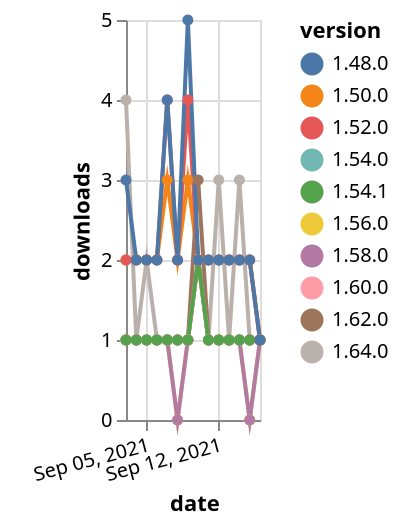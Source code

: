 {"$schema": "https://vega.github.io/schema/vega-lite/v5.json", "description": "A simple bar chart with embedded data.", "data": {"values": [{"date": "2021-09-03", "total": 191, "delta": 1, "version": "1.56.0"}, {"date": "2021-09-04", "total": 192, "delta": 1, "version": "1.56.0"}, {"date": "2021-09-05", "total": 193, "delta": 1, "version": "1.56.0"}, {"date": "2021-09-06", "total": 194, "delta": 1, "version": "1.56.0"}, {"date": "2021-09-07", "total": 195, "delta": 1, "version": "1.56.0"}, {"date": "2021-09-08", "total": 195, "delta": 0, "version": "1.56.0"}, {"date": "2021-09-09", "total": 196, "delta": 1, "version": "1.56.0"}, {"date": "2021-09-10", "total": 198, "delta": 2, "version": "1.56.0"}, {"date": "2021-09-11", "total": 199, "delta": 1, "version": "1.56.0"}, {"date": "2021-09-12", "total": 200, "delta": 1, "version": "1.56.0"}, {"date": "2021-09-13", "total": 201, "delta": 1, "version": "1.56.0"}, {"date": "2021-09-14", "total": 202, "delta": 1, "version": "1.56.0"}, {"date": "2021-09-15", "total": 202, "delta": 0, "version": "1.56.0"}, {"date": "2021-09-16", "total": 203, "delta": 1, "version": "1.56.0"}, {"date": "2021-09-03", "total": 129, "delta": 4, "version": "1.64.0"}, {"date": "2021-09-04", "total": 130, "delta": 1, "version": "1.64.0"}, {"date": "2021-09-05", "total": 132, "delta": 2, "version": "1.64.0"}, {"date": "2021-09-06", "total": 133, "delta": 1, "version": "1.64.0"}, {"date": "2021-09-07", "total": 134, "delta": 1, "version": "1.64.0"}, {"date": "2021-09-08", "total": 135, "delta": 1, "version": "1.64.0"}, {"date": "2021-09-09", "total": 136, "delta": 1, "version": "1.64.0"}, {"date": "2021-09-10", "total": 138, "delta": 2, "version": "1.64.0"}, {"date": "2021-09-11", "total": 139, "delta": 1, "version": "1.64.0"}, {"date": "2021-09-12", "total": 142, "delta": 3, "version": "1.64.0"}, {"date": "2021-09-13", "total": 143, "delta": 1, "version": "1.64.0"}, {"date": "2021-09-14", "total": 146, "delta": 3, "version": "1.64.0"}, {"date": "2021-09-15", "total": 147, "delta": 1, "version": "1.64.0"}, {"date": "2021-09-16", "total": 148, "delta": 1, "version": "1.64.0"}, {"date": "2021-09-03", "total": 230, "delta": 1, "version": "1.54.0"}, {"date": "2021-09-04", "total": 231, "delta": 1, "version": "1.54.0"}, {"date": "2021-09-05", "total": 232, "delta": 1, "version": "1.54.0"}, {"date": "2021-09-06", "total": 233, "delta": 1, "version": "1.54.0"}, {"date": "2021-09-07", "total": 234, "delta": 1, "version": "1.54.0"}, {"date": "2021-09-08", "total": 235, "delta": 1, "version": "1.54.0"}, {"date": "2021-09-09", "total": 236, "delta": 1, "version": "1.54.0"}, {"date": "2021-09-10", "total": 238, "delta": 2, "version": "1.54.0"}, {"date": "2021-09-11", "total": 239, "delta": 1, "version": "1.54.0"}, {"date": "2021-09-12", "total": 240, "delta": 1, "version": "1.54.0"}, {"date": "2021-09-13", "total": 241, "delta": 1, "version": "1.54.0"}, {"date": "2021-09-14", "total": 242, "delta": 1, "version": "1.54.0"}, {"date": "2021-09-15", "total": 243, "delta": 1, "version": "1.54.0"}, {"date": "2021-09-16", "total": 244, "delta": 1, "version": "1.54.0"}, {"date": "2021-09-03", "total": 181, "delta": 1, "version": "1.58.0"}, {"date": "2021-09-04", "total": 182, "delta": 1, "version": "1.58.0"}, {"date": "2021-09-05", "total": 183, "delta": 1, "version": "1.58.0"}, {"date": "2021-09-06", "total": 184, "delta": 1, "version": "1.58.0"}, {"date": "2021-09-07", "total": 185, "delta": 1, "version": "1.58.0"}, {"date": "2021-09-08", "total": 185, "delta": 0, "version": "1.58.0"}, {"date": "2021-09-09", "total": 186, "delta": 1, "version": "1.58.0"}, {"date": "2021-09-10", "total": 188, "delta": 2, "version": "1.58.0"}, {"date": "2021-09-11", "total": 189, "delta": 1, "version": "1.58.0"}, {"date": "2021-09-12", "total": 190, "delta": 1, "version": "1.58.0"}, {"date": "2021-09-13", "total": 191, "delta": 1, "version": "1.58.0"}, {"date": "2021-09-14", "total": 192, "delta": 1, "version": "1.58.0"}, {"date": "2021-09-15", "total": 192, "delta": 0, "version": "1.58.0"}, {"date": "2021-09-16", "total": 193, "delta": 1, "version": "1.58.0"}, {"date": "2021-09-03", "total": 2563, "delta": 2, "version": "1.50.0"}, {"date": "2021-09-04", "total": 2565, "delta": 2, "version": "1.50.0"}, {"date": "2021-09-05", "total": 2567, "delta": 2, "version": "1.50.0"}, {"date": "2021-09-06", "total": 2569, "delta": 2, "version": "1.50.0"}, {"date": "2021-09-07", "total": 2572, "delta": 3, "version": "1.50.0"}, {"date": "2021-09-08", "total": 2574, "delta": 2, "version": "1.50.0"}, {"date": "2021-09-09", "total": 2577, "delta": 3, "version": "1.50.0"}, {"date": "2021-09-10", "total": 2579, "delta": 2, "version": "1.50.0"}, {"date": "2021-09-11", "total": 2581, "delta": 2, "version": "1.50.0"}, {"date": "2021-09-12", "total": 2583, "delta": 2, "version": "1.50.0"}, {"date": "2021-09-13", "total": 2585, "delta": 2, "version": "1.50.0"}, {"date": "2021-09-14", "total": 2587, "delta": 2, "version": "1.50.0"}, {"date": "2021-09-15", "total": 2589, "delta": 2, "version": "1.50.0"}, {"date": "2021-09-16", "total": 2590, "delta": 1, "version": "1.50.0"}, {"date": "2021-09-03", "total": 196, "delta": 1, "version": "1.62.0"}, {"date": "2021-09-04", "total": 197, "delta": 1, "version": "1.62.0"}, {"date": "2021-09-05", "total": 198, "delta": 1, "version": "1.62.0"}, {"date": "2021-09-06", "total": 199, "delta": 1, "version": "1.62.0"}, {"date": "2021-09-07", "total": 200, "delta": 1, "version": "1.62.0"}, {"date": "2021-09-08", "total": 201, "delta": 1, "version": "1.62.0"}, {"date": "2021-09-09", "total": 202, "delta": 1, "version": "1.62.0"}, {"date": "2021-09-10", "total": 205, "delta": 3, "version": "1.62.0"}, {"date": "2021-09-11", "total": 206, "delta": 1, "version": "1.62.0"}, {"date": "2021-09-12", "total": 207, "delta": 1, "version": "1.62.0"}, {"date": "2021-09-13", "total": 208, "delta": 1, "version": "1.62.0"}, {"date": "2021-09-14", "total": 209, "delta": 1, "version": "1.62.0"}, {"date": "2021-09-15", "total": 210, "delta": 1, "version": "1.62.0"}, {"date": "2021-09-16", "total": 211, "delta": 1, "version": "1.62.0"}, {"date": "2021-09-03", "total": 164, "delta": 1, "version": "1.60.0"}, {"date": "2021-09-04", "total": 165, "delta": 1, "version": "1.60.0"}, {"date": "2021-09-05", "total": 166, "delta": 1, "version": "1.60.0"}, {"date": "2021-09-06", "total": 167, "delta": 1, "version": "1.60.0"}, {"date": "2021-09-07", "total": 168, "delta": 1, "version": "1.60.0"}, {"date": "2021-09-08", "total": 169, "delta": 1, "version": "1.60.0"}, {"date": "2021-09-09", "total": 170, "delta": 1, "version": "1.60.0"}, {"date": "2021-09-10", "total": 172, "delta": 2, "version": "1.60.0"}, {"date": "2021-09-11", "total": 173, "delta": 1, "version": "1.60.0"}, {"date": "2021-09-12", "total": 174, "delta": 1, "version": "1.60.0"}, {"date": "2021-09-13", "total": 175, "delta": 1, "version": "1.60.0"}, {"date": "2021-09-14", "total": 176, "delta": 1, "version": "1.60.0"}, {"date": "2021-09-15", "total": 177, "delta": 1, "version": "1.60.0"}, {"date": "2021-09-16", "total": 178, "delta": 1, "version": "1.60.0"}, {"date": "2021-09-03", "total": 235, "delta": 1, "version": "1.54.1"}, {"date": "2021-09-04", "total": 236, "delta": 1, "version": "1.54.1"}, {"date": "2021-09-05", "total": 237, "delta": 1, "version": "1.54.1"}, {"date": "2021-09-06", "total": 238, "delta": 1, "version": "1.54.1"}, {"date": "2021-09-07", "total": 239, "delta": 1, "version": "1.54.1"}, {"date": "2021-09-08", "total": 240, "delta": 1, "version": "1.54.1"}, {"date": "2021-09-09", "total": 241, "delta": 1, "version": "1.54.1"}, {"date": "2021-09-10", "total": 243, "delta": 2, "version": "1.54.1"}, {"date": "2021-09-11", "total": 244, "delta": 1, "version": "1.54.1"}, {"date": "2021-09-12", "total": 245, "delta": 1, "version": "1.54.1"}, {"date": "2021-09-13", "total": 246, "delta": 1, "version": "1.54.1"}, {"date": "2021-09-14", "total": 247, "delta": 1, "version": "1.54.1"}, {"date": "2021-09-15", "total": 248, "delta": 1, "version": "1.54.1"}, {"date": "2021-09-16", "total": 249, "delta": 1, "version": "1.54.1"}, {"date": "2021-09-03", "total": 2457, "delta": 2, "version": "1.52.0"}, {"date": "2021-09-04", "total": 2459, "delta": 2, "version": "1.52.0"}, {"date": "2021-09-05", "total": 2461, "delta": 2, "version": "1.52.0"}, {"date": "2021-09-06", "total": 2463, "delta": 2, "version": "1.52.0"}, {"date": "2021-09-07", "total": 2467, "delta": 4, "version": "1.52.0"}, {"date": "2021-09-08", "total": 2469, "delta": 2, "version": "1.52.0"}, {"date": "2021-09-09", "total": 2473, "delta": 4, "version": "1.52.0"}, {"date": "2021-09-10", "total": 2475, "delta": 2, "version": "1.52.0"}, {"date": "2021-09-11", "total": 2477, "delta": 2, "version": "1.52.0"}, {"date": "2021-09-12", "total": 2479, "delta": 2, "version": "1.52.0"}, {"date": "2021-09-13", "total": 2481, "delta": 2, "version": "1.52.0"}, {"date": "2021-09-14", "total": 2483, "delta": 2, "version": "1.52.0"}, {"date": "2021-09-15", "total": 2485, "delta": 2, "version": "1.52.0"}, {"date": "2021-09-16", "total": 2486, "delta": 1, "version": "1.52.0"}, {"date": "2021-09-03", "total": 3010, "delta": 3, "version": "1.48.0"}, {"date": "2021-09-04", "total": 3012, "delta": 2, "version": "1.48.0"}, {"date": "2021-09-05", "total": 3014, "delta": 2, "version": "1.48.0"}, {"date": "2021-09-06", "total": 3016, "delta": 2, "version": "1.48.0"}, {"date": "2021-09-07", "total": 3020, "delta": 4, "version": "1.48.0"}, {"date": "2021-09-08", "total": 3022, "delta": 2, "version": "1.48.0"}, {"date": "2021-09-09", "total": 3027, "delta": 5, "version": "1.48.0"}, {"date": "2021-09-10", "total": 3029, "delta": 2, "version": "1.48.0"}, {"date": "2021-09-11", "total": 3031, "delta": 2, "version": "1.48.0"}, {"date": "2021-09-12", "total": 3033, "delta": 2, "version": "1.48.0"}, {"date": "2021-09-13", "total": 3035, "delta": 2, "version": "1.48.0"}, {"date": "2021-09-14", "total": 3037, "delta": 2, "version": "1.48.0"}, {"date": "2021-09-15", "total": 3039, "delta": 2, "version": "1.48.0"}, {"date": "2021-09-16", "total": 3040, "delta": 1, "version": "1.48.0"}]}, "width": "container", "mark": {"type": "line", "point": {"filled": true}}, "encoding": {"x": {"field": "date", "type": "temporal", "timeUnit": "yearmonthdate", "title": "date", "axis": {"labelAngle": -15}}, "y": {"field": "delta", "type": "quantitative", "title": "downloads"}, "color": {"field": "version", "type": "nominal"}, "tooltip": {"field": "delta"}}}